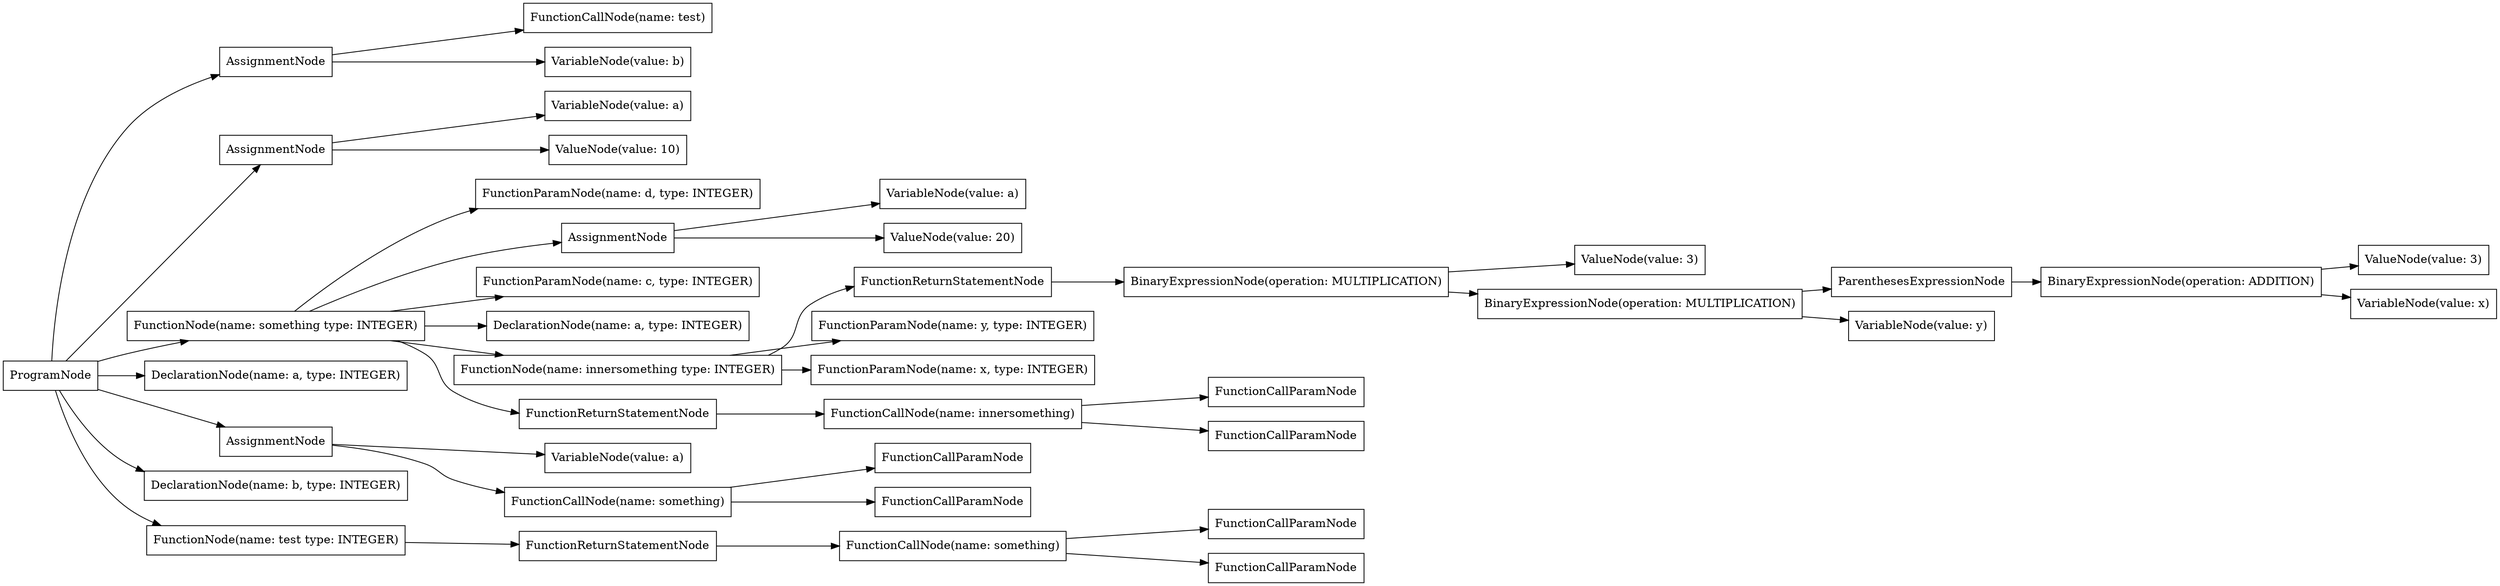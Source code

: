 digraph G {
rankdir=LR
"2749d3ab-870d-4d04-b8c2-23460dfc2c53" [label="ValueNode(value: 3)" shape="box"];
"3da5b02e-e174-4394-bfff-140501156f47" [label="ValueNode(value: 3)" shape="box"];
"842abfe8-f465-4582-ac91-d46064103840" [label="FunctionParamNode(name: d, type: INTEGER)" shape="box"];
"766cc34d-77a8-46bb-8a62-7a11fdb53eb0" [label="ParenthesesExpressionNode" shape="box"];
"0ee8bcee-3cd9-4735-bace-70eadbcafa81" [label="BinaryExpressionNode(operation: MULTIPLICATION)" shape="box"];
"f59a762d-5944-439d-8ee3-ba01e592ab99" [label="BinaryExpressionNode(operation: ADDITION)" shape="box"];
"83529770-9a92-42a9-aa8f-352eff469077" [label="FunctionCallParamNode" shape="box"];
"ca04326b-be67-450b-96e5-a16d362e006c" [label="AssignmentNode" shape="box"];
"f68bf901-65ea-4d7b-9c96-be650f76d197" [label="BinaryExpressionNode(operation: MULTIPLICATION)" shape="box"];
"525352e7-4d4b-42d0-bade-6e2f201041c4" [label="FunctionCallNode(name: innersomething)" shape="box"];
"7ed7f488-0f62-4659-8b33-f5b3823b2894" [label="FunctionCallNode(name: test)" shape="box"];
"c69a8cc0-8324-4528-9b4e-48e166d9bceb" [label="FunctionParamNode(name: c, type: INTEGER)" shape="box"];
"2813c9f5-3486-44da-ae94-ad9a8627919d" [label="FunctionCallNode(name: something)" shape="box"];
"96488e7d-9f5f-4b96-a4ee-ec9a943314af" [label="FunctionCallParamNode" shape="box"];
"e0fbdb81-0c9d-409d-8311-1a397826556c" [label="FunctionCallParamNode" shape="box"];
"976ef7cd-1f2a-4259-ba5a-732ceda8cc14" [label="FunctionReturnStatementNode" shape="box"];
"4b597428-27ce-4c0f-b2ea-983de20c160b" [label="AssignmentNode" shape="box"];
"cefb5401-a7f7-4b5d-a168-c7b04938edd1" [label="VariableNode(value: a)" shape="box"];
"52feb997-6c6d-4a41-bfa3-aa54ffeaa0bc" [label="FunctionParamNode(name: y, type: INTEGER)" shape="box"];
"cf7f13a1-5356-418c-9c7d-0139ecc6b3a2" [label="FunctionCallParamNode" shape="box"];
"b0c9b080-c4dc-4fde-ab0e-f59ca726cc99" [label="DeclarationNode(name: a, type: INTEGER)" shape="box"];
"19433164-5b0e-4fda-a8a8-1fe24eabf3b5" [label="AssignmentNode" shape="box"];
"e8295edf-84a3-46f7-a5e0-4782b0015ca6" [label="VariableNode(value: x)" shape="box"];
"60eeceed-9665-45e8-be1c-119110f7d65c" [label="ValueNode(value: 20)" shape="box"];
"ff68aee9-93b2-4afd-a1d4-615ffcf64a5b" [label="FunctionNode(name: innersomething type: INTEGER)" shape="box"];
"371868ee-3696-441e-9724-16bc3edb0ed7" [label="FunctionNode(name: something type: INTEGER)" shape="box"];
"df70ade5-2f28-4e05-ab7a-3de31c6233e8" [label="DeclarationNode(name: a, type: INTEGER)" shape="box"];
"ee1422b9-ea77-4da5-9f61-c7a9cdae2532" [label="VariableNode(value: a)" shape="box"];
"4dec91aa-cbea-4a28-a05a-e3bc7da1126f" [label="FunctionCallParamNode" shape="box"];
"0638708b-2cb0-46bd-907e-06b94a278873" [label="VariableNode(value: y)" shape="box"];
"8a864698-74ad-4df9-ab81-f20e9cb7921c" [label="FunctionReturnStatementNode" shape="box"];
"6dd729e1-e9af-4188-bf06-952e50c8cbde" [label="FunctionCallParamNode" shape="box"];
"7a1f5f2d-5c4d-4aaa-9baa-814ebfd10b11" [label="ProgramNode" shape="box"];
"2c0fb6b7-b252-419d-8f96-b6c57642c994" [label="VariableNode(value: a)" shape="box"];
"ca160dae-152f-426c-b493-7b47dba6da3b" [label="VariableNode(value: b)" shape="box"];
"3dc85238-7a2d-46a6-bc6d-8a9098d2d767" [label="AssignmentNode" shape="box"];
"41851e46-5607-4424-89e4-eb1096224841" [label="DeclarationNode(name: b, type: INTEGER)" shape="box"];
"0f34157a-1c89-4284-b496-3bf9f1154b40" [label="FunctionReturnStatementNode" shape="box"];
"769c6a08-38e7-4369-bc26-368a870e6242" [label="FunctionNode(name: test type: INTEGER)" shape="box"];
"e72083b6-7ef8-4146-acb1-765d3c18c460" [label="ValueNode(value: 10)" shape="box"];
"cebb45ff-0e8d-4ece-b92f-e2938c1a191d" [label="FunctionCallNode(name: something)" shape="box"];
"f03810e7-2917-4868-9e04-71af9bc5fc30" [label="FunctionParamNode(name: x, type: INTEGER)" shape="box"];
"7a1f5f2d-5c4d-4aaa-9baa-814ebfd10b11" -> "df70ade5-2f28-4e05-ab7a-3de31c6233e8";
"7a1f5f2d-5c4d-4aaa-9baa-814ebfd10b11" -> "41851e46-5607-4424-89e4-eb1096224841";
"7a1f5f2d-5c4d-4aaa-9baa-814ebfd10b11" -> "19433164-5b0e-4fda-a8a8-1fe24eabf3b5";
"19433164-5b0e-4fda-a8a8-1fe24eabf3b5" -> "2c0fb6b7-b252-419d-8f96-b6c57642c994";
"19433164-5b0e-4fda-a8a8-1fe24eabf3b5" -> "e72083b6-7ef8-4146-acb1-765d3c18c460";
"7a1f5f2d-5c4d-4aaa-9baa-814ebfd10b11" -> "3dc85238-7a2d-46a6-bc6d-8a9098d2d767";
"3dc85238-7a2d-46a6-bc6d-8a9098d2d767" -> "ee1422b9-ea77-4da5-9f61-c7a9cdae2532";
"3dc85238-7a2d-46a6-bc6d-8a9098d2d767" -> "cebb45ff-0e8d-4ece-b92f-e2938c1a191d";
"cebb45ff-0e8d-4ece-b92f-e2938c1a191d" -> "83529770-9a92-42a9-aa8f-352eff469077";
"cebb45ff-0e8d-4ece-b92f-e2938c1a191d" -> "96488e7d-9f5f-4b96-a4ee-ec9a943314af";
"7a1f5f2d-5c4d-4aaa-9baa-814ebfd10b11" -> "4b597428-27ce-4c0f-b2ea-983de20c160b";
"4b597428-27ce-4c0f-b2ea-983de20c160b" -> "ca160dae-152f-426c-b493-7b47dba6da3b";
"4b597428-27ce-4c0f-b2ea-983de20c160b" -> "7ed7f488-0f62-4659-8b33-f5b3823b2894";
"7a1f5f2d-5c4d-4aaa-9baa-814ebfd10b11" -> "371868ee-3696-441e-9724-16bc3edb0ed7";
"371868ee-3696-441e-9724-16bc3edb0ed7" -> "c69a8cc0-8324-4528-9b4e-48e166d9bceb";
"371868ee-3696-441e-9724-16bc3edb0ed7" -> "842abfe8-f465-4582-ac91-d46064103840";
"371868ee-3696-441e-9724-16bc3edb0ed7" -> "b0c9b080-c4dc-4fde-ab0e-f59ca726cc99";
"371868ee-3696-441e-9724-16bc3edb0ed7" -> "ca04326b-be67-450b-96e5-a16d362e006c";
"ca04326b-be67-450b-96e5-a16d362e006c" -> "cefb5401-a7f7-4b5d-a168-c7b04938edd1";
"ca04326b-be67-450b-96e5-a16d362e006c" -> "60eeceed-9665-45e8-be1c-119110f7d65c";
"371868ee-3696-441e-9724-16bc3edb0ed7" -> "ff68aee9-93b2-4afd-a1d4-615ffcf64a5b";
"ff68aee9-93b2-4afd-a1d4-615ffcf64a5b" -> "f03810e7-2917-4868-9e04-71af9bc5fc30";
"ff68aee9-93b2-4afd-a1d4-615ffcf64a5b" -> "52feb997-6c6d-4a41-bfa3-aa54ffeaa0bc";
"ff68aee9-93b2-4afd-a1d4-615ffcf64a5b" -> "976ef7cd-1f2a-4259-ba5a-732ceda8cc14";
"976ef7cd-1f2a-4259-ba5a-732ceda8cc14" -> "f68bf901-65ea-4d7b-9c96-be650f76d197";
"f68bf901-65ea-4d7b-9c96-be650f76d197" -> "0ee8bcee-3cd9-4735-bace-70eadbcafa81";
"0ee8bcee-3cd9-4735-bace-70eadbcafa81" -> "766cc34d-77a8-46bb-8a62-7a11fdb53eb0";
"766cc34d-77a8-46bb-8a62-7a11fdb53eb0" -> "f59a762d-5944-439d-8ee3-ba01e592ab99";
"f59a762d-5944-439d-8ee3-ba01e592ab99" -> "e8295edf-84a3-46f7-a5e0-4782b0015ca6";
"f59a762d-5944-439d-8ee3-ba01e592ab99" -> "2749d3ab-870d-4d04-b8c2-23460dfc2c53";
"0ee8bcee-3cd9-4735-bace-70eadbcafa81" -> "0638708b-2cb0-46bd-907e-06b94a278873";
"f68bf901-65ea-4d7b-9c96-be650f76d197" -> "3da5b02e-e174-4394-bfff-140501156f47";
"371868ee-3696-441e-9724-16bc3edb0ed7" -> "0f34157a-1c89-4284-b496-3bf9f1154b40";
"0f34157a-1c89-4284-b496-3bf9f1154b40" -> "525352e7-4d4b-42d0-bade-6e2f201041c4";
"525352e7-4d4b-42d0-bade-6e2f201041c4" -> "e0fbdb81-0c9d-409d-8311-1a397826556c";
"525352e7-4d4b-42d0-bade-6e2f201041c4" -> "4dec91aa-cbea-4a28-a05a-e3bc7da1126f";
"7a1f5f2d-5c4d-4aaa-9baa-814ebfd10b11" -> "769c6a08-38e7-4369-bc26-368a870e6242";
"769c6a08-38e7-4369-bc26-368a870e6242" -> "8a864698-74ad-4df9-ab81-f20e9cb7921c";
"8a864698-74ad-4df9-ab81-f20e9cb7921c" -> "2813c9f5-3486-44da-ae94-ad9a8627919d";
"2813c9f5-3486-44da-ae94-ad9a8627919d" -> "cf7f13a1-5356-418c-9c7d-0139ecc6b3a2";
"2813c9f5-3486-44da-ae94-ad9a8627919d" -> "6dd729e1-e9af-4188-bf06-952e50c8cbde";
}